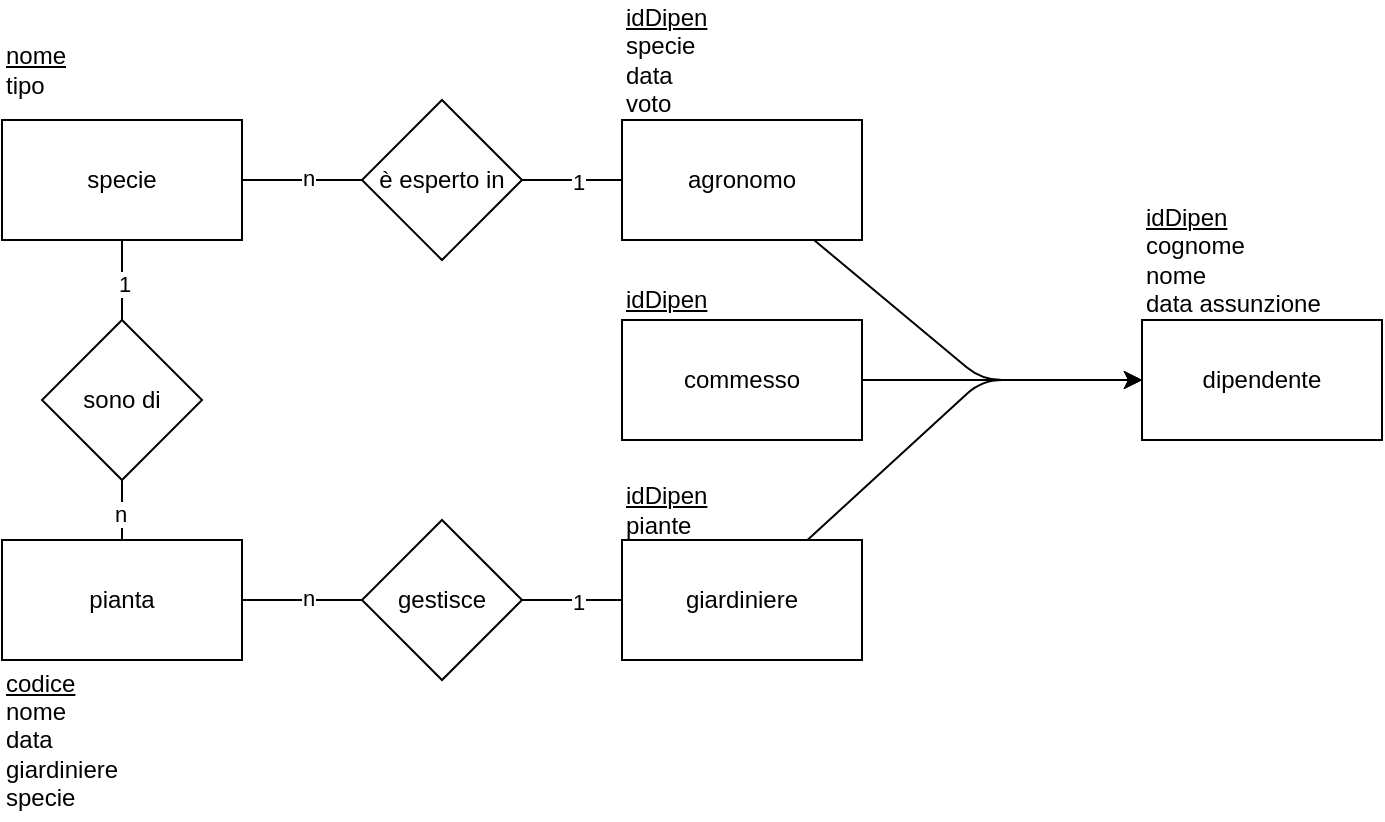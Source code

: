 <mxfile version="14.1.9" type="device"><diagram id="F0nljk34XyKXys8c3P2L" name="Page-1"><mxGraphModel dx="852" dy="621" grid="1" gridSize="10" guides="1" tooltips="1" connect="1" arrows="1" fold="1" page="1" pageScale="1" pageWidth="827" pageHeight="1169" math="0" shadow="0"><root><mxCell id="0"/><mxCell id="1" parent="0"/><mxCell id="NMyuX4JxCmgGLGL5R-Xh-1" value="dipendente" style="rounded=0;whiteSpace=wrap;html=1;" vertex="1" parent="1"><mxGeometry x="670" y="200" width="120" height="60" as="geometry"/></mxCell><mxCell id="NMyuX4JxCmgGLGL5R-Xh-2" value="giardiniere" style="rounded=0;whiteSpace=wrap;html=1;" vertex="1" parent="1"><mxGeometry x="410" y="310" width="120" height="60" as="geometry"/></mxCell><mxCell id="NMyuX4JxCmgGLGL5R-Xh-3" value="commesso" style="rounded=0;whiteSpace=wrap;html=1;" vertex="1" parent="1"><mxGeometry x="410" y="200" width="120" height="60" as="geometry"/></mxCell><mxCell id="NMyuX4JxCmgGLGL5R-Xh-4" value="agronomo" style="rounded=0;whiteSpace=wrap;html=1;" vertex="1" parent="1"><mxGeometry x="410" y="100" width="120" height="60" as="geometry"/></mxCell><mxCell id="NMyuX4JxCmgGLGL5R-Xh-5" value="pianta" style="rounded=0;whiteSpace=wrap;html=1;" vertex="1" parent="1"><mxGeometry x="100" y="310" width="120" height="60" as="geometry"/></mxCell><mxCell id="NMyuX4JxCmgGLGL5R-Xh-6" value="specie" style="rounded=0;whiteSpace=wrap;html=1;" vertex="1" parent="1"><mxGeometry x="100" y="100" width="120" height="60" as="geometry"/></mxCell><mxCell id="NMyuX4JxCmgGLGL5R-Xh-7" value="" style="endArrow=classic;html=1;" edge="1" parent="1" source="NMyuX4JxCmgGLGL5R-Xh-4" target="NMyuX4JxCmgGLGL5R-Xh-1"><mxGeometry width="50" height="50" relative="1" as="geometry"><mxPoint x="270" y="170" as="sourcePoint"/><mxPoint x="320" y="120" as="targetPoint"/><Array as="points"><mxPoint x="590" y="230"/></Array></mxGeometry></mxCell><mxCell id="NMyuX4JxCmgGLGL5R-Xh-8" value="" style="endArrow=classic;html=1;" edge="1" parent="1" source="NMyuX4JxCmgGLGL5R-Xh-3" target="NMyuX4JxCmgGLGL5R-Xh-1"><mxGeometry width="50" height="50" relative="1" as="geometry"><mxPoint x="516" y="170" as="sourcePoint"/><mxPoint x="680" y="240" as="targetPoint"/><Array as="points"/></mxGeometry></mxCell><mxCell id="NMyuX4JxCmgGLGL5R-Xh-9" value="" style="endArrow=classic;html=1;" edge="1" parent="1" source="NMyuX4JxCmgGLGL5R-Xh-2" target="NMyuX4JxCmgGLGL5R-Xh-1"><mxGeometry width="50" height="50" relative="1" as="geometry"><mxPoint x="526" y="180" as="sourcePoint"/><mxPoint x="690" y="250" as="targetPoint"/><Array as="points"><mxPoint x="590" y="230"/></Array></mxGeometry></mxCell><mxCell id="NMyuX4JxCmgGLGL5R-Xh-10" value="gestisce" style="rhombus;whiteSpace=wrap;html=1;" vertex="1" parent="1"><mxGeometry x="280" y="300" width="80" height="80" as="geometry"/></mxCell><mxCell id="NMyuX4JxCmgGLGL5R-Xh-12" value="" style="endArrow=none;html=1;" edge="1" parent="1" source="NMyuX4JxCmgGLGL5R-Xh-5" target="NMyuX4JxCmgGLGL5R-Xh-10"><mxGeometry width="50" height="50" relative="1" as="geometry"><mxPoint x="210" y="440" as="sourcePoint"/><mxPoint x="260" y="390" as="targetPoint"/></mxGeometry></mxCell><mxCell id="NMyuX4JxCmgGLGL5R-Xh-15" value="n" style="edgeLabel;html=1;align=center;verticalAlign=middle;resizable=0;points=[];" vertex="1" connectable="0" parent="NMyuX4JxCmgGLGL5R-Xh-12"><mxGeometry x="0.09" y="1" relative="1" as="geometry"><mxPoint as="offset"/></mxGeometry></mxCell><mxCell id="NMyuX4JxCmgGLGL5R-Xh-13" value="" style="endArrow=none;html=1;" edge="1" parent="1" source="NMyuX4JxCmgGLGL5R-Xh-10" target="NMyuX4JxCmgGLGL5R-Xh-2"><mxGeometry width="50" height="50" relative="1" as="geometry"><mxPoint x="230" y="350" as="sourcePoint"/><mxPoint x="290" y="350" as="targetPoint"/><Array as="points"/></mxGeometry></mxCell><mxCell id="NMyuX4JxCmgGLGL5R-Xh-14" value="1" style="edgeLabel;html=1;align=center;verticalAlign=middle;resizable=0;points=[];" vertex="1" connectable="0" parent="NMyuX4JxCmgGLGL5R-Xh-13"><mxGeometry x="0.12" y="-1" relative="1" as="geometry"><mxPoint as="offset"/></mxGeometry></mxCell><mxCell id="NMyuX4JxCmgGLGL5R-Xh-20" value="è esperto in" style="rhombus;whiteSpace=wrap;html=1;" vertex="1" parent="1"><mxGeometry x="280" y="90" width="80" height="80" as="geometry"/></mxCell><mxCell id="NMyuX4JxCmgGLGL5R-Xh-21" value="" style="endArrow=none;html=1;" edge="1" parent="1" target="NMyuX4JxCmgGLGL5R-Xh-20" source="NMyuX4JxCmgGLGL5R-Xh-6"><mxGeometry width="50" height="50" relative="1" as="geometry"><mxPoint x="220" y="130" as="sourcePoint"/><mxPoint x="260" y="180" as="targetPoint"/></mxGeometry></mxCell><mxCell id="NMyuX4JxCmgGLGL5R-Xh-22" value="n" style="edgeLabel;html=1;align=center;verticalAlign=middle;resizable=0;points=[];" vertex="1" connectable="0" parent="NMyuX4JxCmgGLGL5R-Xh-21"><mxGeometry x="0.09" y="1" relative="1" as="geometry"><mxPoint as="offset"/></mxGeometry></mxCell><mxCell id="NMyuX4JxCmgGLGL5R-Xh-23" value="" style="endArrow=none;html=1;" edge="1" parent="1" source="NMyuX4JxCmgGLGL5R-Xh-20" target="NMyuX4JxCmgGLGL5R-Xh-4"><mxGeometry width="50" height="50" relative="1" as="geometry"><mxPoint x="230" y="140" as="sourcePoint"/><mxPoint x="410" y="130" as="targetPoint"/><Array as="points"/></mxGeometry></mxCell><mxCell id="NMyuX4JxCmgGLGL5R-Xh-24" value="1" style="edgeLabel;html=1;align=center;verticalAlign=middle;resizable=0;points=[];" vertex="1" connectable="0" parent="NMyuX4JxCmgGLGL5R-Xh-23"><mxGeometry x="0.12" y="-1" relative="1" as="geometry"><mxPoint as="offset"/></mxGeometry></mxCell><mxCell id="NMyuX4JxCmgGLGL5R-Xh-25" value="&lt;u&gt;idDipen&lt;/u&gt;&lt;br&gt;cognome&lt;br&gt;nome&lt;br&gt;&lt;div&gt;&lt;span&gt;data assunzione&lt;/span&gt;&lt;/div&gt;" style="text;html=1;align=left;verticalAlign=middle;resizable=0;points=[];autosize=1;" vertex="1" parent="1"><mxGeometry x="670" y="140" width="100" height="60" as="geometry"/></mxCell><mxCell id="NMyuX4JxCmgGLGL5R-Xh-26" value="&lt;u&gt;idDipen&lt;/u&gt;&lt;br&gt;specie&lt;br&gt;data&lt;br&gt;voto" style="text;html=1;align=left;verticalAlign=middle;resizable=0;points=[];autosize=1;" vertex="1" parent="1"><mxGeometry x="410" y="40" width="60" height="60" as="geometry"/></mxCell><mxCell id="NMyuX4JxCmgGLGL5R-Xh-27" value="&lt;u&gt;nome&lt;/u&gt;&lt;br&gt;tipo" style="text;html=1;align=left;verticalAlign=middle;resizable=0;points=[];autosize=1;" vertex="1" parent="1"><mxGeometry x="100" y="60" width="50" height="30" as="geometry"/></mxCell><mxCell id="NMyuX4JxCmgGLGL5R-Xh-29" value="&lt;u&gt;idDipen&lt;/u&gt;&lt;br&gt;piante" style="text;html=1;align=left;verticalAlign=middle;resizable=0;points=[];autosize=1;" vertex="1" parent="1"><mxGeometry x="410" y="280" width="60" height="30" as="geometry"/></mxCell><mxCell id="NMyuX4JxCmgGLGL5R-Xh-30" value="sono di" style="rhombus;whiteSpace=wrap;html=1;" vertex="1" parent="1"><mxGeometry x="120" y="200" width="80" height="80" as="geometry"/></mxCell><mxCell id="NMyuX4JxCmgGLGL5R-Xh-31" value="" style="endArrow=none;html=1;" edge="1" parent="1" target="NMyuX4JxCmgGLGL5R-Xh-30" source="NMyuX4JxCmgGLGL5R-Xh-6"><mxGeometry width="50" height="50" relative="1" as="geometry"><mxPoint x="65" y="240" as="sourcePoint"/><mxPoint x="105" y="290" as="targetPoint"/></mxGeometry></mxCell><mxCell id="NMyuX4JxCmgGLGL5R-Xh-32" value="1" style="edgeLabel;html=1;align=center;verticalAlign=middle;resizable=0;points=[];" vertex="1" connectable="0" parent="NMyuX4JxCmgGLGL5R-Xh-31"><mxGeometry x="0.09" y="1" relative="1" as="geometry"><mxPoint as="offset"/></mxGeometry></mxCell><mxCell id="NMyuX4JxCmgGLGL5R-Xh-33" value="" style="endArrow=none;html=1;" edge="1" parent="1" source="NMyuX4JxCmgGLGL5R-Xh-30" target="NMyuX4JxCmgGLGL5R-Xh-5"><mxGeometry width="50" height="50" relative="1" as="geometry"><mxPoint x="75" y="250" as="sourcePoint"/><mxPoint x="255" y="240" as="targetPoint"/><Array as="points"/></mxGeometry></mxCell><mxCell id="NMyuX4JxCmgGLGL5R-Xh-34" value="n" style="edgeLabel;html=1;align=center;verticalAlign=middle;resizable=0;points=[];" vertex="1" connectable="0" parent="NMyuX4JxCmgGLGL5R-Xh-33"><mxGeometry x="0.12" y="-1" relative="1" as="geometry"><mxPoint as="offset"/></mxGeometry></mxCell><mxCell id="NMyuX4JxCmgGLGL5R-Xh-35" value="&lt;u&gt;codice&lt;/u&gt;&lt;br&gt;nome&lt;br&gt;data&lt;br&gt;giardiniere&lt;br&gt;specie" style="text;html=1;align=left;verticalAlign=middle;resizable=0;points=[];autosize=1;" vertex="1" parent="1"><mxGeometry x="100" y="370" width="70" height="80" as="geometry"/></mxCell><mxCell id="NMyuX4JxCmgGLGL5R-Xh-36" value="&lt;u&gt;idDipen&lt;/u&gt;" style="text;html=1;align=left;verticalAlign=middle;resizable=0;points=[];autosize=1;" vertex="1" parent="1"><mxGeometry x="410" y="180" width="60" height="20" as="geometry"/></mxCell></root></mxGraphModel></diagram></mxfile>